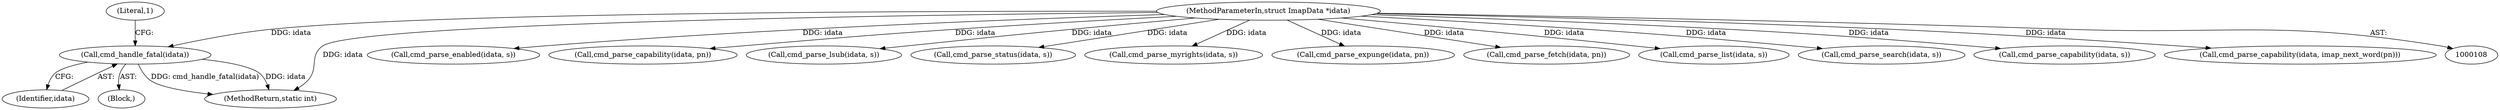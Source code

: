 digraph "0_neomutt_36a29280448097f34ce9c94606195f2ac643fed1@pointer" {
"1000376" [label="(Call,cmd_handle_fatal(idata))"];
"1000109" [label="(MethodParameterIn,struct ImapData *idata)"];
"1000345" [label="(Call,cmd_parse_enabled(idata, s))"];
"1000267" [label="(Call,cmd_parse_capability(idata, pn))"];
"1000301" [label="(Call,cmd_parse_lsub(idata, s))"];
"1000334" [label="(Call,cmd_parse_status(idata, s))"];
"1000377" [label="(Identifier,idata)"];
"1000376" [label="(Call,cmd_handle_fatal(idata))"];
"1000312" [label="(Call,cmd_parse_myrights(idata, s))"];
"1000234" [label="(Call,cmd_parse_expunge(idata, pn))"];
"1000245" [label="(Call,cmd_parse_fetch(idata, pn))"];
"1000290" [label="(Call,cmd_parse_list(idata, s))"];
"1000380" [label="(Literal,1)"];
"1000356" [label="(Block,)"];
"1000323" [label="(Call,cmd_parse_search(idata, s))"];
"1000256" [label="(Call,cmd_parse_capability(idata, s))"];
"1000278" [label="(Call,cmd_parse_capability(idata, imap_next_word(pn)))"];
"1000109" [label="(MethodParameterIn,struct ImapData *idata)"];
"1000402" [label="(MethodReturn,static int)"];
"1000376" -> "1000356"  [label="AST: "];
"1000376" -> "1000377"  [label="CFG: "];
"1000377" -> "1000376"  [label="AST: "];
"1000380" -> "1000376"  [label="CFG: "];
"1000376" -> "1000402"  [label="DDG: cmd_handle_fatal(idata)"];
"1000376" -> "1000402"  [label="DDG: idata"];
"1000109" -> "1000376"  [label="DDG: idata"];
"1000109" -> "1000108"  [label="AST: "];
"1000109" -> "1000402"  [label="DDG: idata"];
"1000109" -> "1000234"  [label="DDG: idata"];
"1000109" -> "1000245"  [label="DDG: idata"];
"1000109" -> "1000256"  [label="DDG: idata"];
"1000109" -> "1000267"  [label="DDG: idata"];
"1000109" -> "1000278"  [label="DDG: idata"];
"1000109" -> "1000290"  [label="DDG: idata"];
"1000109" -> "1000301"  [label="DDG: idata"];
"1000109" -> "1000312"  [label="DDG: idata"];
"1000109" -> "1000323"  [label="DDG: idata"];
"1000109" -> "1000334"  [label="DDG: idata"];
"1000109" -> "1000345"  [label="DDG: idata"];
}
